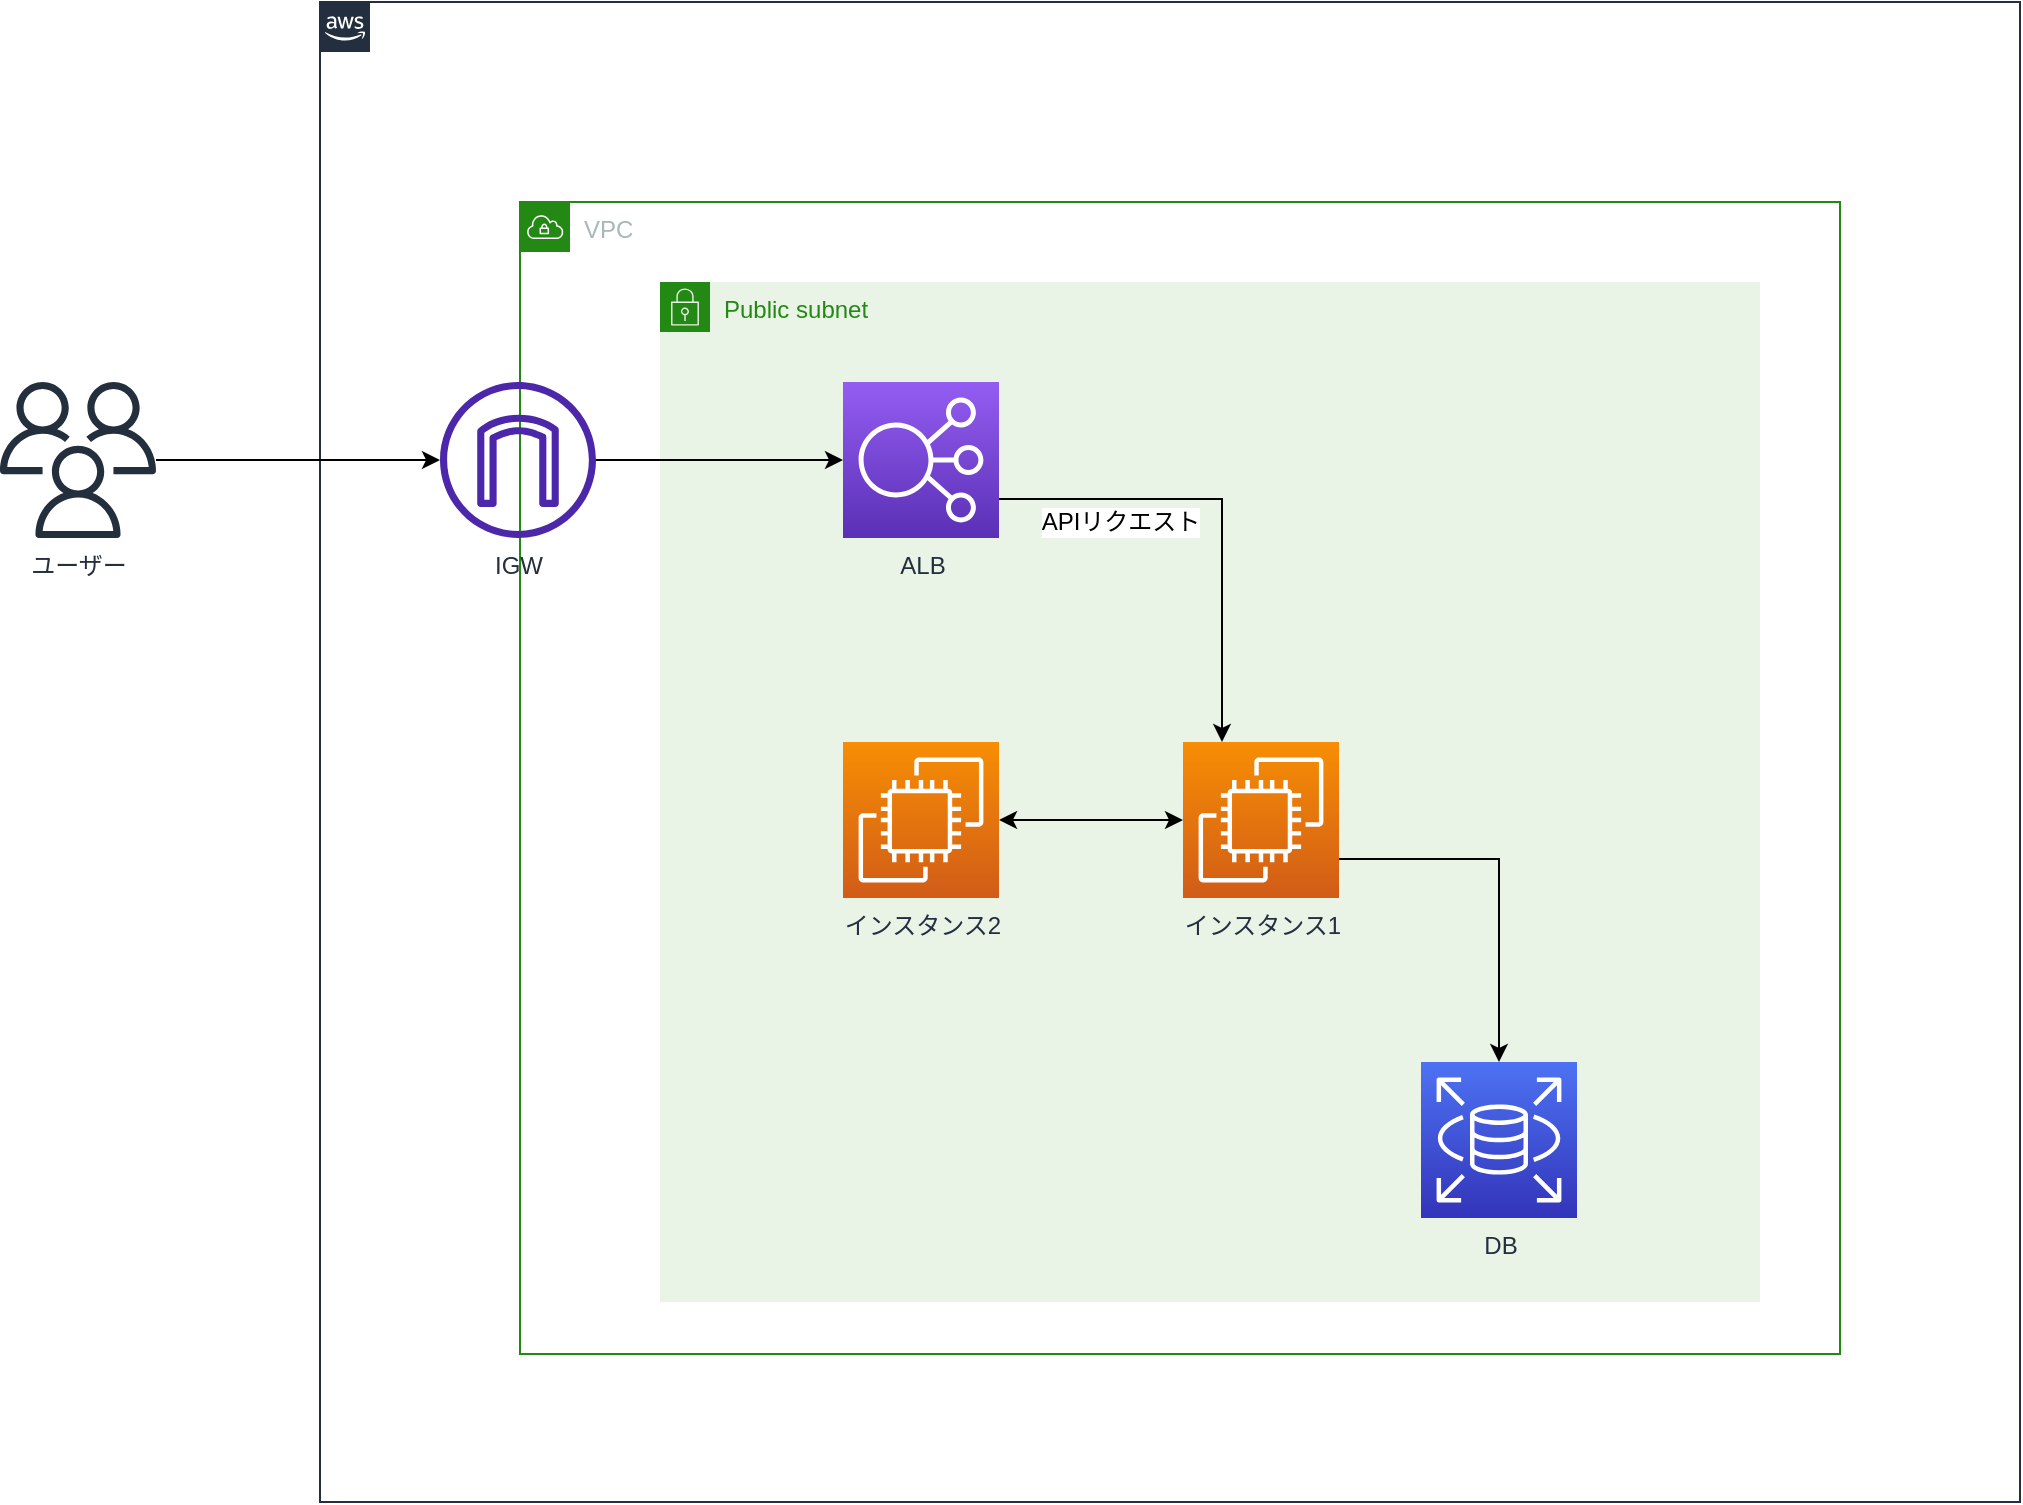 <mxfile version="21.3.7" type="github">
  <diagram name="ページ1" id="RdMvOrllbW2NH_fEIo4Q">
    <mxGraphModel dx="2261" dy="1940" grid="0" gridSize="10" guides="1" tooltips="1" connect="1" arrows="1" fold="1" page="1" pageScale="1" pageWidth="827" pageHeight="1169" math="0" shadow="0">
      <root>
        <mxCell id="0" />
        <mxCell id="1" parent="0" />
        <mxCell id="rADBjASAV5Pl0PZF5yCQ-1" value="" style="points=[[0,0],[0.25,0],[0.5,0],[0.75,0],[1,0],[1,0.25],[1,0.5],[1,0.75],[1,1],[0.75,1],[0.5,1],[0.25,1],[0,1],[0,0.75],[0,0.5],[0,0.25]];outlineConnect=0;gradientColor=none;html=1;whiteSpace=wrap;fontSize=12;fontStyle=0;container=1;pointerEvents=0;collapsible=0;recursiveResize=0;shape=mxgraph.aws4.group;grIcon=mxgraph.aws4.group_aws_cloud_alt;strokeColor=#232F3E;fillColor=none;verticalAlign=top;align=left;spacingLeft=30;fontColor=#232F3E;dashed=0;" parent="1" vertex="1">
          <mxGeometry x="-430" y="-990" width="850" height="750" as="geometry" />
        </mxCell>
        <mxCell id="rADBjASAV5Pl0PZF5yCQ-2" value="VPC" style="points=[[0,0],[0.25,0],[0.5,0],[0.75,0],[1,0],[1,0.25],[1,0.5],[1,0.75],[1,1],[0.75,1],[0.5,1],[0.25,1],[0,1],[0,0.75],[0,0.5],[0,0.25]];outlineConnect=0;gradientColor=none;html=1;whiteSpace=wrap;fontSize=12;fontStyle=0;container=1;pointerEvents=0;collapsible=0;recursiveResize=0;shape=mxgraph.aws4.group;grIcon=mxgraph.aws4.group_vpc;strokeColor=#248814;fillColor=none;verticalAlign=top;align=left;spacingLeft=30;fontColor=#AAB7B8;dashed=0;" parent="rADBjASAV5Pl0PZF5yCQ-1" vertex="1">
          <mxGeometry x="100" y="100" width="660" height="576" as="geometry" />
        </mxCell>
        <mxCell id="rADBjASAV5Pl0PZF5yCQ-3" value="Public subnet" style="points=[[0,0],[0.25,0],[0.5,0],[0.75,0],[1,0],[1,0.25],[1,0.5],[1,0.75],[1,1],[0.75,1],[0.5,1],[0.25,1],[0,1],[0,0.75],[0,0.5],[0,0.25]];outlineConnect=0;gradientColor=none;html=1;whiteSpace=wrap;fontSize=12;fontStyle=0;container=1;pointerEvents=0;collapsible=0;recursiveResize=0;shape=mxgraph.aws4.group;grIcon=mxgraph.aws4.group_security_group;grStroke=0;strokeColor=#248814;fillColor=#E9F3E6;verticalAlign=top;align=left;spacingLeft=30;fontColor=#248814;dashed=0;" parent="rADBjASAV5Pl0PZF5yCQ-2" vertex="1">
          <mxGeometry x="70" y="40" width="550" height="510" as="geometry" />
        </mxCell>
        <mxCell id="rADBjASAV5Pl0PZF5yCQ-4" style="edgeStyle=orthogonalEdgeStyle;rounded=0;orthogonalLoop=1;jettySize=auto;html=1;exitX=1;exitY=0.75;exitDx=0;exitDy=0;exitPerimeter=0;entryX=0.25;entryY=0;entryDx=0;entryDy=0;entryPerimeter=0;" parent="rADBjASAV5Pl0PZF5yCQ-3" source="rADBjASAV5Pl0PZF5yCQ-6" target="rADBjASAV5Pl0PZF5yCQ-8" edge="1">
          <mxGeometry relative="1" as="geometry" />
        </mxCell>
        <mxCell id="rADBjASAV5Pl0PZF5yCQ-5" value="APIリクエスト" style="edgeLabel;html=1;align=center;verticalAlign=middle;resizable=0;points=[];fontSize=12;" parent="rADBjASAV5Pl0PZF5yCQ-4" connectable="0" vertex="1">
          <mxGeometry x="0.398" y="-1" relative="1" as="geometry">
            <mxPoint x="-50" y="-40" as="offset" />
          </mxGeometry>
        </mxCell>
        <mxCell id="rADBjASAV5Pl0PZF5yCQ-6" value="ALB" style="sketch=0;points=[[0,0,0],[0.25,0,0],[0.5,0,0],[0.75,0,0],[1,0,0],[0,1,0],[0.25,1,0],[0.5,1,0],[0.75,1,0],[1,1,0],[0,0.25,0],[0,0.5,0],[0,0.75,0],[1,0.25,0],[1,0.5,0],[1,0.75,0]];outlineConnect=0;fontColor=#232F3E;gradientColor=#945DF2;gradientDirection=north;fillColor=#5A30B5;strokeColor=#ffffff;dashed=0;verticalLabelPosition=bottom;verticalAlign=top;align=center;html=1;fontSize=12;fontStyle=0;aspect=fixed;shape=mxgraph.aws4.resourceIcon;resIcon=mxgraph.aws4.elastic_load_balancing;" parent="rADBjASAV5Pl0PZF5yCQ-3" vertex="1">
          <mxGeometry x="91.5" y="50" width="78" height="78" as="geometry" />
        </mxCell>
        <mxCell id="rADBjASAV5Pl0PZF5yCQ-7" style="edgeStyle=orthogonalEdgeStyle;rounded=0;orthogonalLoop=1;jettySize=auto;html=1;exitX=1;exitY=0.75;exitDx=0;exitDy=0;exitPerimeter=0;entryX=0.5;entryY=0;entryDx=0;entryDy=0;entryPerimeter=0;" parent="rADBjASAV5Pl0PZF5yCQ-3" source="rADBjASAV5Pl0PZF5yCQ-8" target="rADBjASAV5Pl0PZF5yCQ-9" edge="1">
          <mxGeometry relative="1" as="geometry" />
        </mxCell>
        <mxCell id="rADBjASAV5Pl0PZF5yCQ-8" value="&#x9;インスタンス1" style="sketch=0;points=[[0,0,0],[0.25,0,0],[0.5,0,0],[0.75,0,0],[1,0,0],[0,1,0],[0.25,1,0],[0.5,1,0],[0.75,1,0],[1,1,0],[0,0.25,0],[0,0.5,0],[0,0.75,0],[1,0.25,0],[1,0.5,0],[1,0.75,0]];outlineConnect=0;fontColor=#232F3E;gradientColor=#F78E04;gradientDirection=north;fillColor=#D05C17;strokeColor=#ffffff;dashed=0;verticalLabelPosition=bottom;verticalAlign=top;align=center;html=1;fontSize=12;fontStyle=0;aspect=fixed;shape=mxgraph.aws4.resourceIcon;resIcon=mxgraph.aws4.ec2;" parent="rADBjASAV5Pl0PZF5yCQ-3" vertex="1">
          <mxGeometry x="261.5" y="230" width="78" height="78" as="geometry" />
        </mxCell>
        <mxCell id="rADBjASAV5Pl0PZF5yCQ-9" value="DB" style="sketch=0;points=[[0,0,0],[0.25,0,0],[0.5,0,0],[0.75,0,0],[1,0,0],[0,1,0],[0.25,1,0],[0.5,1,0],[0.75,1,0],[1,1,0],[0,0.25,0],[0,0.5,0],[0,0.75,0],[1,0.25,0],[1,0.5,0],[1,0.75,0]];outlineConnect=0;fontColor=#232F3E;gradientColor=#4D72F3;gradientDirection=north;fillColor=#3334B9;strokeColor=#ffffff;dashed=0;verticalLabelPosition=bottom;verticalAlign=top;align=center;html=1;fontSize=12;fontStyle=0;aspect=fixed;shape=mxgraph.aws4.resourceIcon;resIcon=mxgraph.aws4.rds;" parent="rADBjASAV5Pl0PZF5yCQ-3" vertex="1">
          <mxGeometry x="380.5" y="390" width="78" height="78" as="geometry" />
        </mxCell>
        <mxCell id="rADBjASAV5Pl0PZF5yCQ-10" style="edgeStyle=orthogonalEdgeStyle;rounded=0;orthogonalLoop=1;jettySize=auto;html=1;exitX=1;exitY=0.5;exitDx=0;exitDy=0;exitPerimeter=0;entryX=0;entryY=0.5;entryDx=0;entryDy=0;entryPerimeter=0;startArrow=classic;startFill=1;" parent="rADBjASAV5Pl0PZF5yCQ-3" source="rADBjASAV5Pl0PZF5yCQ-11" target="rADBjASAV5Pl0PZF5yCQ-8" edge="1">
          <mxGeometry relative="1" as="geometry" />
        </mxCell>
        <mxCell id="rADBjASAV5Pl0PZF5yCQ-11" value="&#x9;インスタンス2" style="sketch=0;points=[[0,0,0],[0.25,0,0],[0.5,0,0],[0.75,0,0],[1,0,0],[0,1,0],[0.25,1,0],[0.5,1,0],[0.75,1,0],[1,1,0],[0,0.25,0],[0,0.5,0],[0,0.75,0],[1,0.25,0],[1,0.5,0],[1,0.75,0]];outlineConnect=0;fontColor=#232F3E;gradientColor=#F78E04;gradientDirection=north;fillColor=#D05C17;strokeColor=#ffffff;dashed=0;verticalLabelPosition=bottom;verticalAlign=top;align=center;html=1;fontSize=12;fontStyle=0;aspect=fixed;shape=mxgraph.aws4.resourceIcon;resIcon=mxgraph.aws4.ec2;" parent="rADBjASAV5Pl0PZF5yCQ-3" vertex="1">
          <mxGeometry x="91.5" y="230" width="78" height="78" as="geometry" />
        </mxCell>
        <mxCell id="rADBjASAV5Pl0PZF5yCQ-12" value="&lt;div style=&quot;border-color: var(--border-color);&quot;&gt;IGW&lt;/div&gt;&lt;div style=&quot;border-color: var(--border-color);&quot;&gt;&lt;br style=&quot;border-color: var(--border-color);&quot;&gt;&lt;/div&gt;" style="sketch=0;outlineConnect=0;fontColor=#232F3E;gradientColor=none;fillColor=#4D27AA;strokeColor=none;dashed=0;verticalLabelPosition=bottom;verticalAlign=top;align=center;html=1;fontSize=12;fontStyle=0;aspect=fixed;pointerEvents=1;shape=mxgraph.aws4.internet_gateway;" parent="rADBjASAV5Pl0PZF5yCQ-1" vertex="1">
          <mxGeometry x="60" y="190" width="78" height="78" as="geometry" />
        </mxCell>
        <mxCell id="rADBjASAV5Pl0PZF5yCQ-13" value="ユーザー" style="sketch=0;outlineConnect=0;fontColor=#232F3E;gradientColor=none;fillColor=#232F3D;strokeColor=none;dashed=0;verticalLabelPosition=bottom;verticalAlign=top;align=center;html=1;fontSize=12;fontStyle=0;aspect=fixed;pointerEvents=1;shape=mxgraph.aws4.users;" parent="rADBjASAV5Pl0PZF5yCQ-1" vertex="1">
          <mxGeometry x="-160" y="190" width="78" height="78" as="geometry" />
        </mxCell>
        <mxCell id="rADBjASAV5Pl0PZF5yCQ-14" style="edgeStyle=orthogonalEdgeStyle;rounded=0;orthogonalLoop=1;jettySize=auto;html=1;entryX=0;entryY=0.5;entryDx=0;entryDy=0;entryPerimeter=0;" parent="rADBjASAV5Pl0PZF5yCQ-1" source="rADBjASAV5Pl0PZF5yCQ-12" target="rADBjASAV5Pl0PZF5yCQ-6" edge="1">
          <mxGeometry relative="1" as="geometry" />
        </mxCell>
        <mxCell id="rADBjASAV5Pl0PZF5yCQ-15" value="" style="edgeStyle=orthogonalEdgeStyle;rounded=0;orthogonalLoop=1;jettySize=auto;html=1;entryX=0;entryY=0.5;entryDx=0;entryDy=0;entryPerimeter=0;" parent="rADBjASAV5Pl0PZF5yCQ-1" source="rADBjASAV5Pl0PZF5yCQ-13" target="rADBjASAV5Pl0PZF5yCQ-12" edge="1">
          <mxGeometry relative="1" as="geometry">
            <mxPoint x="-82" y="249" as="sourcePoint" />
            <mxPoint x="262" y="249" as="targetPoint" />
          </mxGeometry>
        </mxCell>
      </root>
    </mxGraphModel>
  </diagram>
</mxfile>
